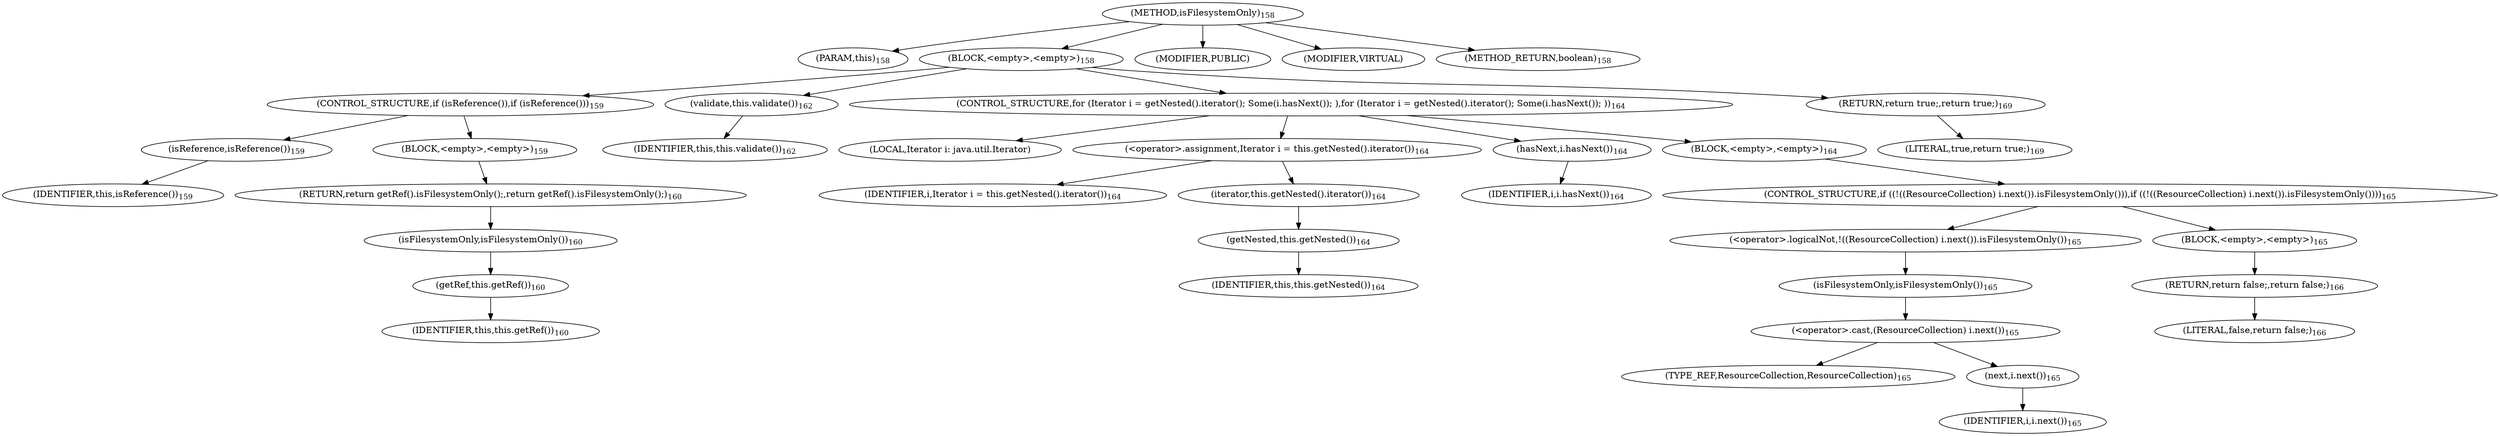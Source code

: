 digraph "isFilesystemOnly" {  
"356" [label = <(METHOD,isFilesystemOnly)<SUB>158</SUB>> ]
"67" [label = <(PARAM,this)<SUB>158</SUB>> ]
"357" [label = <(BLOCK,&lt;empty&gt;,&lt;empty&gt;)<SUB>158</SUB>> ]
"358" [label = <(CONTROL_STRUCTURE,if (isReference()),if (isReference()))<SUB>159</SUB>> ]
"359" [label = <(isReference,isReference())<SUB>159</SUB>> ]
"66" [label = <(IDENTIFIER,this,isReference())<SUB>159</SUB>> ]
"360" [label = <(BLOCK,&lt;empty&gt;,&lt;empty&gt;)<SUB>159</SUB>> ]
"361" [label = <(RETURN,return getRef().isFilesystemOnly();,return getRef().isFilesystemOnly();)<SUB>160</SUB>> ]
"362" [label = <(isFilesystemOnly,isFilesystemOnly())<SUB>160</SUB>> ]
"363" [label = <(getRef,this.getRef())<SUB>160</SUB>> ]
"68" [label = <(IDENTIFIER,this,this.getRef())<SUB>160</SUB>> ]
"364" [label = <(validate,this.validate())<SUB>162</SUB>> ]
"69" [label = <(IDENTIFIER,this,this.validate())<SUB>162</SUB>> ]
"365" [label = <(CONTROL_STRUCTURE,for (Iterator i = getNested().iterator(); Some(i.hasNext()); ),for (Iterator i = getNested().iterator(); Some(i.hasNext()); ))<SUB>164</SUB>> ]
"366" [label = <(LOCAL,Iterator i: java.util.Iterator)> ]
"367" [label = <(&lt;operator&gt;.assignment,Iterator i = this.getNested().iterator())<SUB>164</SUB>> ]
"368" [label = <(IDENTIFIER,i,Iterator i = this.getNested().iterator())<SUB>164</SUB>> ]
"369" [label = <(iterator,this.getNested().iterator())<SUB>164</SUB>> ]
"370" [label = <(getNested,this.getNested())<SUB>164</SUB>> ]
"70" [label = <(IDENTIFIER,this,this.getNested())<SUB>164</SUB>> ]
"371" [label = <(hasNext,i.hasNext())<SUB>164</SUB>> ]
"372" [label = <(IDENTIFIER,i,i.hasNext())<SUB>164</SUB>> ]
"373" [label = <(BLOCK,&lt;empty&gt;,&lt;empty&gt;)<SUB>164</SUB>> ]
"374" [label = <(CONTROL_STRUCTURE,if ((!((ResourceCollection) i.next()).isFilesystemOnly())),if ((!((ResourceCollection) i.next()).isFilesystemOnly())))<SUB>165</SUB>> ]
"375" [label = <(&lt;operator&gt;.logicalNot,!((ResourceCollection) i.next()).isFilesystemOnly())<SUB>165</SUB>> ]
"376" [label = <(isFilesystemOnly,isFilesystemOnly())<SUB>165</SUB>> ]
"377" [label = <(&lt;operator&gt;.cast,(ResourceCollection) i.next())<SUB>165</SUB>> ]
"378" [label = <(TYPE_REF,ResourceCollection,ResourceCollection)<SUB>165</SUB>> ]
"379" [label = <(next,i.next())<SUB>165</SUB>> ]
"380" [label = <(IDENTIFIER,i,i.next())<SUB>165</SUB>> ]
"381" [label = <(BLOCK,&lt;empty&gt;,&lt;empty&gt;)<SUB>165</SUB>> ]
"382" [label = <(RETURN,return false;,return false;)<SUB>166</SUB>> ]
"383" [label = <(LITERAL,false,return false;)<SUB>166</SUB>> ]
"384" [label = <(RETURN,return true;,return true;)<SUB>169</SUB>> ]
"385" [label = <(LITERAL,true,return true;)<SUB>169</SUB>> ]
"386" [label = <(MODIFIER,PUBLIC)> ]
"387" [label = <(MODIFIER,VIRTUAL)> ]
"388" [label = <(METHOD_RETURN,boolean)<SUB>158</SUB>> ]
  "356" -> "67" 
  "356" -> "357" 
  "356" -> "386" 
  "356" -> "387" 
  "356" -> "388" 
  "357" -> "358" 
  "357" -> "364" 
  "357" -> "365" 
  "357" -> "384" 
  "358" -> "359" 
  "358" -> "360" 
  "359" -> "66" 
  "360" -> "361" 
  "361" -> "362" 
  "362" -> "363" 
  "363" -> "68" 
  "364" -> "69" 
  "365" -> "366" 
  "365" -> "367" 
  "365" -> "371" 
  "365" -> "373" 
  "367" -> "368" 
  "367" -> "369" 
  "369" -> "370" 
  "370" -> "70" 
  "371" -> "372" 
  "373" -> "374" 
  "374" -> "375" 
  "374" -> "381" 
  "375" -> "376" 
  "376" -> "377" 
  "377" -> "378" 
  "377" -> "379" 
  "379" -> "380" 
  "381" -> "382" 
  "382" -> "383" 
  "384" -> "385" 
}
